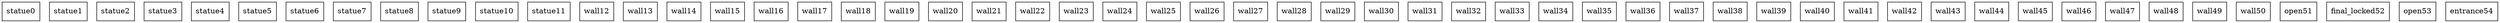 graph room {
 node [shape="box"]; statue0 [pos="12,7!"]; statue1 [pos="9,7!"]; statue2 [pos="6,7!"]; statue3 [pos="3,7!"]; statue4 [pos="12,5!"]; statue5 [pos="9,5!"]; statue6 [pos="6,5!"]; statue7 [pos="3,5!"]; statue8 [pos="12,3!"]; statue9 [pos="9,3!"]; statue10 [pos="6,3!"]; statue11 [pos="3,3!"]; wall12 [pos="1,1!"]; wall13 [pos="2,1!"]; wall14 [pos="3,1!"]; wall15 [pos="4,1!"]; wall16 [pos="5,1!"]; wall17 [pos="6,1!"]; wall18 [pos="8,1!"]; wall19 [pos="9,1!"]; wall20 [pos="10,1!"]; wall21 [pos="11,1!"]; wall22 [pos="12,1!"]; wall23 [pos="13,1!"]; wall24 [pos="14,1!"]; wall25 [pos="1,2!"]; wall26 [pos="14,2!"]; wall27 [pos="1,3!"]; wall28 [pos="14,3!"]; wall29 [pos="1,4!"]; wall30 [pos="14,4!"]; wall31 [pos="1,6!"]; wall32 [pos="14,6!"]; wall33 [pos="1,7!"]; wall34 [pos="14,7!"]; wall35 [pos="1,8!"]; wall36 [pos="14,8!"]; wall37 [pos="1,9!"]; wall38 [pos="2,9!"]; wall39 [pos="3,9!"]; wall40 [pos="4,9!"]; wall41 [pos="5,9!"]; wall42 [pos="6,9!"]; wall43 [pos="7,9!"]; wall44 [pos="8,9!"]; wall45 [pos="9,9!"]; wall46 [pos="10,9!"]; wall47 [pos="11,9!"]; wall48 [pos="12,9!"]; wall49 [pos="13,9!"]; wall50 [pos="14,9!"]; open51 [pos="7,1!"]; final_locked52 [pos="1,5!"]; open53 [pos="14,5!"]; entrance54 [pos="7,7!"]; }